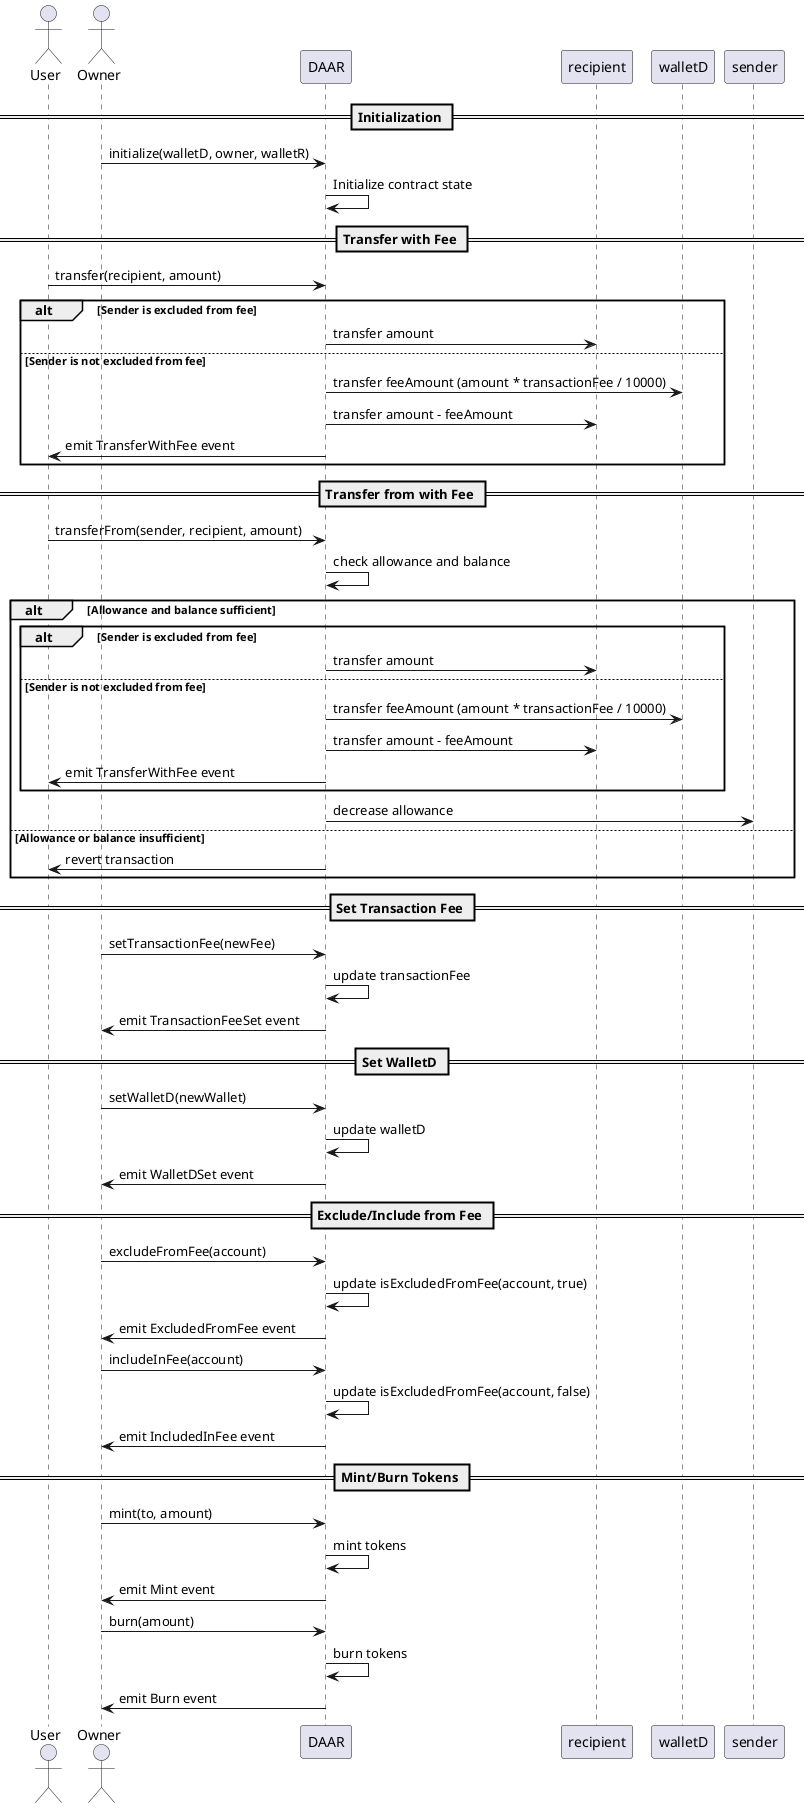 @startuml DAARContract
actor User
actor Owner

participant DAAR as DAAR

== Initialization ==
Owner -> DAAR : initialize(walletD, owner, walletR)
DAAR -> DAAR : Initialize contract state

== Transfer with Fee ==
User -> DAAR : transfer(recipient, amount)
alt Sender is excluded from fee
    DAAR -> recipient : transfer amount
else Sender is not excluded from fee
    DAAR -> walletD : transfer feeAmount (amount * transactionFee / 10000)
    DAAR -> recipient : transfer amount - feeAmount
    DAAR -> User : emit TransferWithFee event
end

== Transfer from with Fee ==
User -> DAAR : transferFrom(sender, recipient, amount)
DAAR -> DAAR : check allowance and balance
alt Allowance and balance sufficient
    alt Sender is excluded from fee
        DAAR -> recipient : transfer amount
    else Sender is not excluded from fee
        DAAR -> walletD : transfer feeAmount (amount * transactionFee / 10000)
        DAAR -> recipient : transfer amount - feeAmount
        DAAR -> User : emit TransferWithFee event
    end
    DAAR -> sender : decrease allowance
else Allowance or balance insufficient
    DAAR -> User : revert transaction
end

== Set Transaction Fee ==
Owner -> DAAR : setTransactionFee(newFee)
DAAR -> DAAR : update transactionFee
DAAR -> Owner : emit TransactionFeeSet event

== Set WalletD ==
Owner -> DAAR : setWalletD(newWallet)
DAAR -> DAAR : update walletD
DAAR -> Owner : emit WalletDSet event

== Exclude/Include from Fee ==
Owner -> DAAR : excludeFromFee(account)
DAAR -> DAAR : update isExcludedFromFee(account, true)
DAAR -> Owner : emit ExcludedFromFee event

Owner -> DAAR : includeInFee(account)
DAAR -> DAAR : update isExcludedFromFee(account, false)
DAAR -> Owner : emit IncludedInFee event

== Mint/Burn Tokens ==
Owner -> DAAR : mint(to, amount)
DAAR -> DAAR : mint tokens
DAAR -> Owner : emit Mint event

Owner -> DAAR : burn(amount)
DAAR -> DAAR : burn tokens
DAAR -> Owner : emit Burn event

@enduml